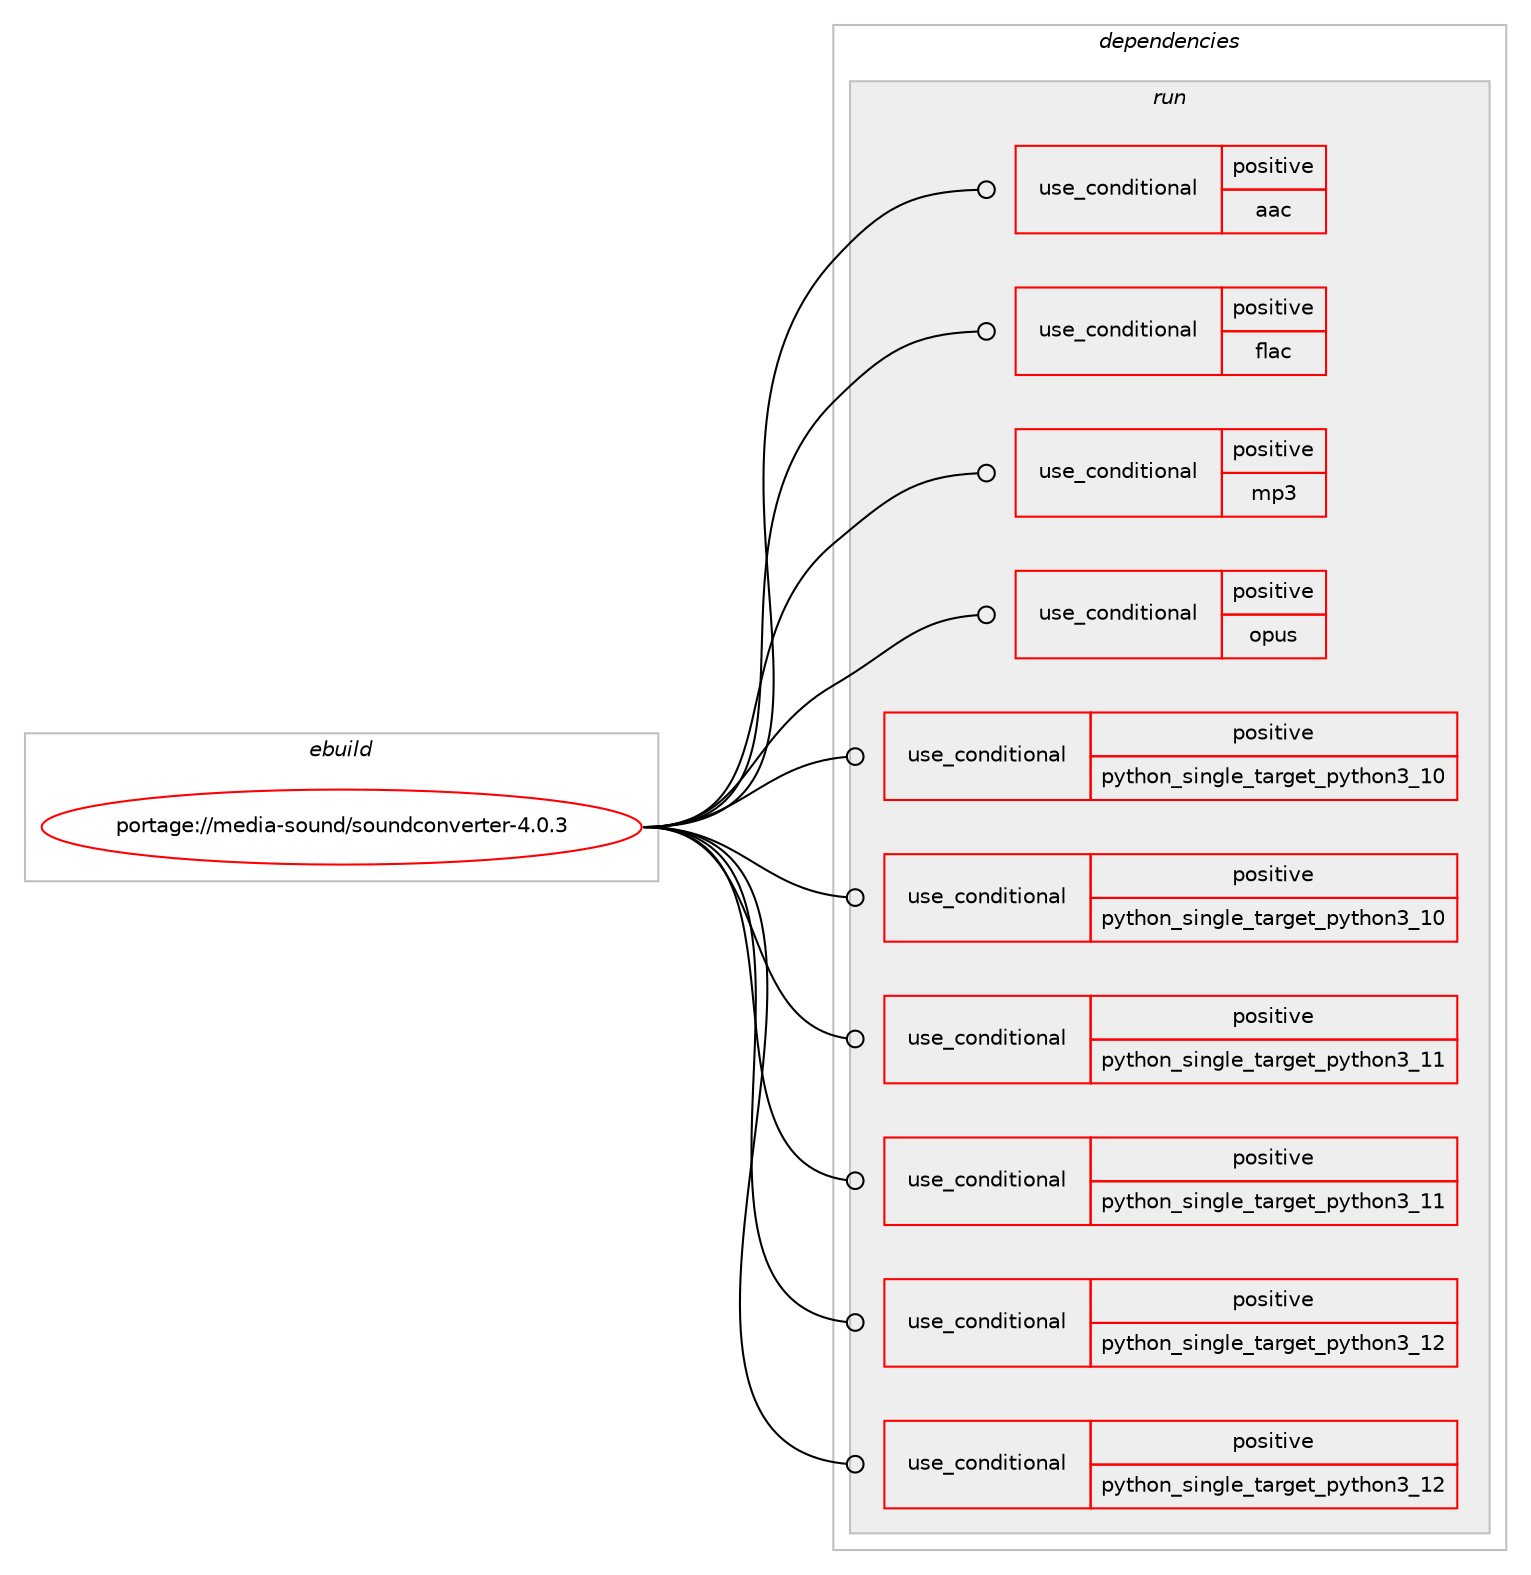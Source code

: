 digraph prolog {

# *************
# Graph options
# *************

newrank=true;
concentrate=true;
compound=true;
graph [rankdir=LR,fontname=Helvetica,fontsize=10,ranksep=1.5];#, ranksep=2.5, nodesep=0.2];
edge  [arrowhead=vee];
node  [fontname=Helvetica,fontsize=10];

# **********
# The ebuild
# **********

subgraph cluster_leftcol {
color=gray;
rank=same;
label=<<i>ebuild</i>>;
id [label="portage://media-sound/soundconverter-4.0.3", color=red, width=4, href="../media-sound/soundconverter-4.0.3.svg"];
}

# ****************
# The dependencies
# ****************

subgraph cluster_midcol {
color=gray;
label=<<i>dependencies</i>>;
subgraph cluster_compile {
fillcolor="#eeeeee";
style=filled;
label=<<i>compile</i>>;
}
subgraph cluster_compileandrun {
fillcolor="#eeeeee";
style=filled;
label=<<i>compile and run</i>>;
}
subgraph cluster_run {
fillcolor="#eeeeee";
style=filled;
label=<<i>run</i>>;
subgraph cond79740 {
dependency165642 [label=<<TABLE BORDER="0" CELLBORDER="1" CELLSPACING="0" CELLPADDING="4"><TR><TD ROWSPAN="3" CELLPADDING="10">use_conditional</TD></TR><TR><TD>positive</TD></TR><TR><TD>aac</TD></TR></TABLE>>, shape=none, color=red];
# *** BEGIN UNKNOWN DEPENDENCY TYPE (TODO) ***
# dependency165642 -> package_dependency(portage://media-sound/soundconverter-4.0.3,run,no,media-plugins,gst-plugins-faac,none,[,,],[slot(1.0)],[])
# *** END UNKNOWN DEPENDENCY TYPE (TODO) ***

}
id:e -> dependency165642:w [weight=20,style="solid",arrowhead="odot"];
subgraph cond79741 {
dependency165643 [label=<<TABLE BORDER="0" CELLBORDER="1" CELLSPACING="0" CELLPADDING="4"><TR><TD ROWSPAN="3" CELLPADDING="10">use_conditional</TD></TR><TR><TD>positive</TD></TR><TR><TD>flac</TD></TR></TABLE>>, shape=none, color=red];
# *** BEGIN UNKNOWN DEPENDENCY TYPE (TODO) ***
# dependency165643 -> package_dependency(portage://media-sound/soundconverter-4.0.3,run,no,media-plugins,gst-plugins-flac,none,[,,],[slot(1.0)],[])
# *** END UNKNOWN DEPENDENCY TYPE (TODO) ***

}
id:e -> dependency165643:w [weight=20,style="solid",arrowhead="odot"];
subgraph cond79742 {
dependency165644 [label=<<TABLE BORDER="0" CELLBORDER="1" CELLSPACING="0" CELLPADDING="4"><TR><TD ROWSPAN="3" CELLPADDING="10">use_conditional</TD></TR><TR><TD>positive</TD></TR><TR><TD>mp3</TD></TR></TABLE>>, shape=none, color=red];
# *** BEGIN UNKNOWN DEPENDENCY TYPE (TODO) ***
# dependency165644 -> package_dependency(portage://media-sound/soundconverter-4.0.3,run,no,media-libs,gst-plugins-bad,none,[,,],[slot(1.0)],[])
# *** END UNKNOWN DEPENDENCY TYPE (TODO) ***

# *** BEGIN UNKNOWN DEPENDENCY TYPE (TODO) ***
# dependency165644 -> package_dependency(portage://media-sound/soundconverter-4.0.3,run,no,media-libs,gst-plugins-ugly,none,[,,],[slot(1.0)],[])
# *** END UNKNOWN DEPENDENCY TYPE (TODO) ***

# *** BEGIN UNKNOWN DEPENDENCY TYPE (TODO) ***
# dependency165644 -> package_dependency(portage://media-sound/soundconverter-4.0.3,run,no,media-plugins,gst-plugins-lame,none,[,,],[slot(1.0)],[])
# *** END UNKNOWN DEPENDENCY TYPE (TODO) ***

}
id:e -> dependency165644:w [weight=20,style="solid",arrowhead="odot"];
subgraph cond79743 {
dependency165645 [label=<<TABLE BORDER="0" CELLBORDER="1" CELLSPACING="0" CELLPADDING="4"><TR><TD ROWSPAN="3" CELLPADDING="10">use_conditional</TD></TR><TR><TD>positive</TD></TR><TR><TD>opus</TD></TR></TABLE>>, shape=none, color=red];
# *** BEGIN UNKNOWN DEPENDENCY TYPE (TODO) ***
# dependency165645 -> package_dependency(portage://media-sound/soundconverter-4.0.3,run,no,media-plugins,gst-plugins-opus,none,[,,],[slot(1.0)],[])
# *** END UNKNOWN DEPENDENCY TYPE (TODO) ***

}
id:e -> dependency165645:w [weight=20,style="solid",arrowhead="odot"];
subgraph cond79744 {
dependency165646 [label=<<TABLE BORDER="0" CELLBORDER="1" CELLSPACING="0" CELLPADDING="4"><TR><TD ROWSPAN="3" CELLPADDING="10">use_conditional</TD></TR><TR><TD>positive</TD></TR><TR><TD>python_single_target_python3_10</TD></TR></TABLE>>, shape=none, color=red];
# *** BEGIN UNKNOWN DEPENDENCY TYPE (TODO) ***
# dependency165646 -> package_dependency(portage://media-sound/soundconverter-4.0.3,run,no,dev-lang,python,none,[,,],[slot(3.10)],[use(enable(xml),positive)])
# *** END UNKNOWN DEPENDENCY TYPE (TODO) ***

}
id:e -> dependency165646:w [weight=20,style="solid",arrowhead="odot"];
subgraph cond79745 {
dependency165647 [label=<<TABLE BORDER="0" CELLBORDER="1" CELLSPACING="0" CELLPADDING="4"><TR><TD ROWSPAN="3" CELLPADDING="10">use_conditional</TD></TR><TR><TD>positive</TD></TR><TR><TD>python_single_target_python3_10</TD></TR></TABLE>>, shape=none, color=red];
# *** BEGIN UNKNOWN DEPENDENCY TYPE (TODO) ***
# dependency165647 -> package_dependency(portage://media-sound/soundconverter-4.0.3,run,no,dev-python,gst-python,none,[,,],[],[use(enable(python_targets_python3_10),negative)])
# *** END UNKNOWN DEPENDENCY TYPE (TODO) ***

# *** BEGIN UNKNOWN DEPENDENCY TYPE (TODO) ***
# dependency165647 -> package_dependency(portage://media-sound/soundconverter-4.0.3,run,no,dev-python,pygobject,none,[,,],[],[use(enable(python_targets_python3_10),negative)])
# *** END UNKNOWN DEPENDENCY TYPE (TODO) ***

}
id:e -> dependency165647:w [weight=20,style="solid",arrowhead="odot"];
subgraph cond79746 {
dependency165648 [label=<<TABLE BORDER="0" CELLBORDER="1" CELLSPACING="0" CELLPADDING="4"><TR><TD ROWSPAN="3" CELLPADDING="10">use_conditional</TD></TR><TR><TD>positive</TD></TR><TR><TD>python_single_target_python3_11</TD></TR></TABLE>>, shape=none, color=red];
# *** BEGIN UNKNOWN DEPENDENCY TYPE (TODO) ***
# dependency165648 -> package_dependency(portage://media-sound/soundconverter-4.0.3,run,no,dev-lang,python,none,[,,],[slot(3.11)],[use(enable(xml),positive)])
# *** END UNKNOWN DEPENDENCY TYPE (TODO) ***

}
id:e -> dependency165648:w [weight=20,style="solid",arrowhead="odot"];
subgraph cond79747 {
dependency165649 [label=<<TABLE BORDER="0" CELLBORDER="1" CELLSPACING="0" CELLPADDING="4"><TR><TD ROWSPAN="3" CELLPADDING="10">use_conditional</TD></TR><TR><TD>positive</TD></TR><TR><TD>python_single_target_python3_11</TD></TR></TABLE>>, shape=none, color=red];
# *** BEGIN UNKNOWN DEPENDENCY TYPE (TODO) ***
# dependency165649 -> package_dependency(portage://media-sound/soundconverter-4.0.3,run,no,dev-python,gst-python,none,[,,],[],[use(enable(python_targets_python3_11),negative)])
# *** END UNKNOWN DEPENDENCY TYPE (TODO) ***

# *** BEGIN UNKNOWN DEPENDENCY TYPE (TODO) ***
# dependency165649 -> package_dependency(portage://media-sound/soundconverter-4.0.3,run,no,dev-python,pygobject,none,[,,],[],[use(enable(python_targets_python3_11),negative)])
# *** END UNKNOWN DEPENDENCY TYPE (TODO) ***

}
id:e -> dependency165649:w [weight=20,style="solid",arrowhead="odot"];
subgraph cond79748 {
dependency165650 [label=<<TABLE BORDER="0" CELLBORDER="1" CELLSPACING="0" CELLPADDING="4"><TR><TD ROWSPAN="3" CELLPADDING="10">use_conditional</TD></TR><TR><TD>positive</TD></TR><TR><TD>python_single_target_python3_12</TD></TR></TABLE>>, shape=none, color=red];
# *** BEGIN UNKNOWN DEPENDENCY TYPE (TODO) ***
# dependency165650 -> package_dependency(portage://media-sound/soundconverter-4.0.3,run,no,dev-lang,python,none,[,,],[slot(3.12)],[use(enable(xml),positive)])
# *** END UNKNOWN DEPENDENCY TYPE (TODO) ***

}
id:e -> dependency165650:w [weight=20,style="solid",arrowhead="odot"];
subgraph cond79749 {
dependency165651 [label=<<TABLE BORDER="0" CELLBORDER="1" CELLSPACING="0" CELLPADDING="4"><TR><TD ROWSPAN="3" CELLPADDING="10">use_conditional</TD></TR><TR><TD>positive</TD></TR><TR><TD>python_single_target_python3_12</TD></TR></TABLE>>, shape=none, color=red];
# *** BEGIN UNKNOWN DEPENDENCY TYPE (TODO) ***
# dependency165651 -> package_dependency(portage://media-sound/soundconverter-4.0.3,run,no,dev-python,gst-python,none,[,,],[],[use(enable(python_targets_python3_12),negative)])
# *** END UNKNOWN DEPENDENCY TYPE (TODO) ***

# *** BEGIN UNKNOWN DEPENDENCY TYPE (TODO) ***
# dependency165651 -> package_dependency(portage://media-sound/soundconverter-4.0.3,run,no,dev-python,pygobject,none,[,,],[],[use(enable(python_targets_python3_12),negative)])
# *** END UNKNOWN DEPENDENCY TYPE (TODO) ***

}
id:e -> dependency165651:w [weight=20,style="solid",arrowhead="odot"];
# *** BEGIN UNKNOWN DEPENDENCY TYPE (TODO) ***
# id -> package_dependency(portage://media-sound/soundconverter-4.0.3,run,no,media-libs,gst-plugins-base,none,[,,],[slot(1.0)],[use(optenable(vorbis),none),use(optenable(ogg),none)])
# *** END UNKNOWN DEPENDENCY TYPE (TODO) ***

# *** BEGIN UNKNOWN DEPENDENCY TYPE (TODO) ***
# id -> package_dependency(portage://media-sound/soundconverter-4.0.3,run,no,media-libs,gst-plugins-good,none,[,,],[slot(1.0)],[])
# *** END UNKNOWN DEPENDENCY TYPE (TODO) ***

# *** BEGIN UNKNOWN DEPENDENCY TYPE (TODO) ***
# id -> package_dependency(portage://media-sound/soundconverter-4.0.3,run,no,media-plugins,gst-plugins-meta,none,[,,],[slot(1.0)],[])
# *** END UNKNOWN DEPENDENCY TYPE (TODO) ***

# *** BEGIN UNKNOWN DEPENDENCY TYPE (TODO) ***
# id -> package_dependency(portage://media-sound/soundconverter-4.0.3,run,no,x11-libs,gtk+,none,[,,],[slot(3)],[use(enable(introspection),none)])
# *** END UNKNOWN DEPENDENCY TYPE (TODO) ***

# *** BEGIN UNKNOWN DEPENDENCY TYPE (TODO) ***
# id -> package_dependency(portage://media-sound/soundconverter-4.0.3,run,no,x11-libs,libnotify,none,[,,],[],[use(enable(introspection),none)])
# *** END UNKNOWN DEPENDENCY TYPE (TODO) ***

# *** BEGIN UNKNOWN DEPENDENCY TYPE (TODO) ***
# id -> package_dependency(portage://media-sound/soundconverter-4.0.3,run,no,x11-libs,pango,none,[,,],[],[use(enable(introspection),none)])
# *** END UNKNOWN DEPENDENCY TYPE (TODO) ***

}
}

# **************
# The candidates
# **************

subgraph cluster_choices {
rank=same;
color=gray;
label=<<i>candidates</i>>;

}

}
